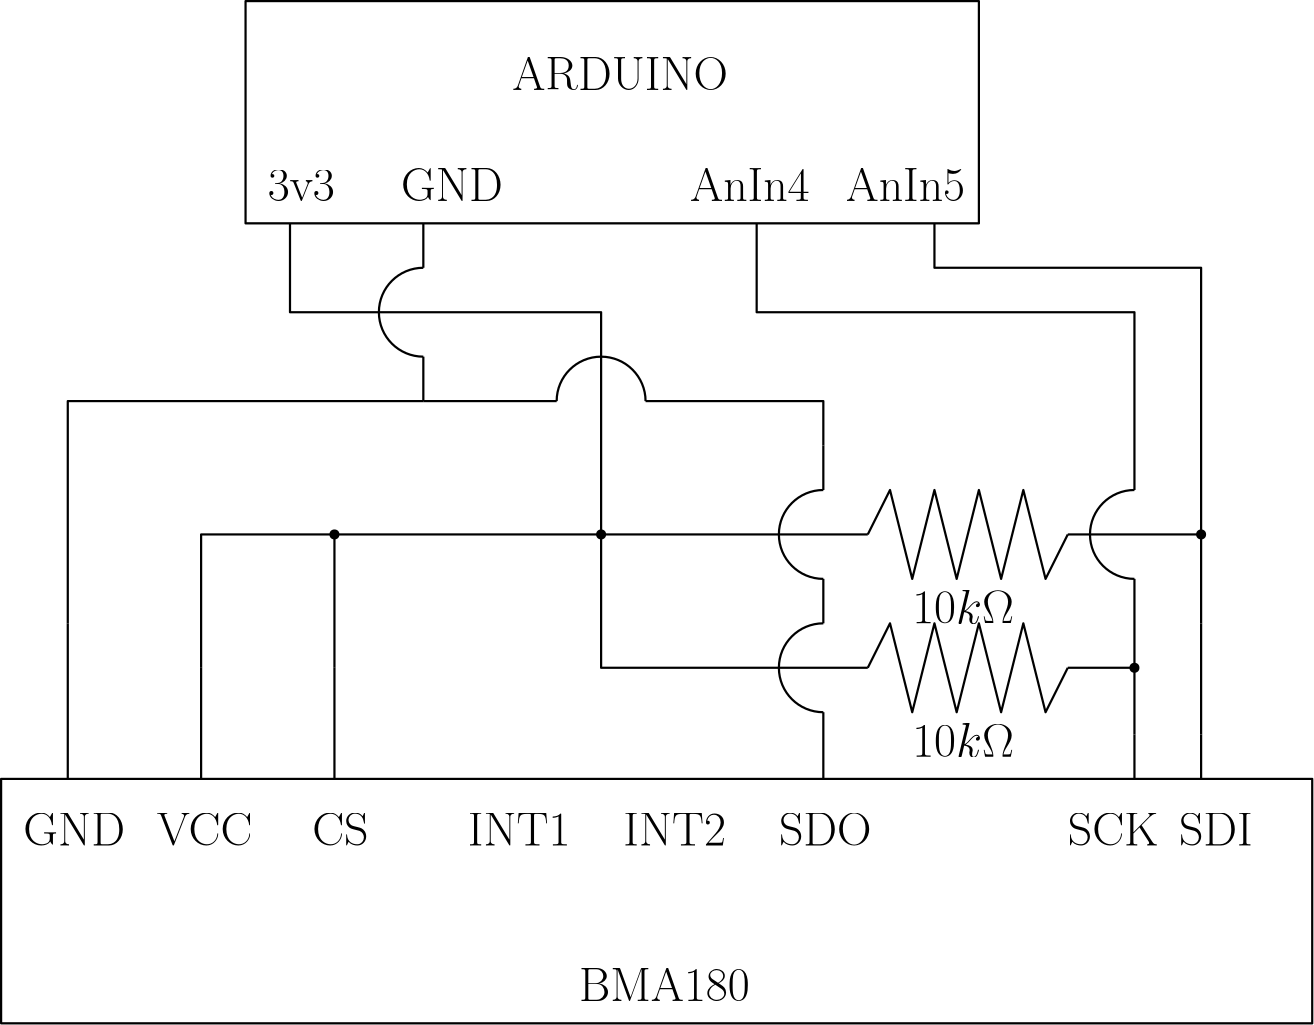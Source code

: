 <?xml version="1.0"?>
<!DOCTYPE ipe SYSTEM "ipe.dtd">
<ipe version="70005" creator="Ipe 7.1.2">
<info created="D:20120809233808" modified="D:20120809234543"/>
<ipestyle name="basic">
<symbol name="arrow/arc(spx)">
<path stroke="sym-stroke" fill="sym-stroke" pen="sym-pen">
0 0 m
-1 0.333 l
-1 -0.333 l
h
</path>
</symbol>
<symbol name="arrow/farc(spx)">
<path stroke="sym-stroke" fill="white" pen="sym-pen">
0 0 m
-1 0.333 l
-1 -0.333 l
h
</path>
</symbol>
<symbol name="mark/circle(sx)" transformations="translations">
<path fill="sym-stroke">
0.6 0 0 0.6 0 0 e
0.4 0 0 0.4 0 0 e
</path>
</symbol>
<symbol name="mark/disk(sx)" transformations="translations">
<path fill="sym-stroke">
0.6 0 0 0.6 0 0 e
</path>
</symbol>
<symbol name="mark/fdisk(sfx)" transformations="translations">
<group>
<path fill="sym-fill">
0.5 0 0 0.5 0 0 e
</path>
<path fill="sym-stroke" fillrule="eofill">
0.6 0 0 0.6 0 0 e
0.4 0 0 0.4 0 0 e
</path>
</group>
</symbol>
<symbol name="mark/box(sx)" transformations="translations">
<path fill="sym-stroke" fillrule="eofill">
-0.6 -0.6 m
0.6 -0.6 l
0.6 0.6 l
-0.6 0.6 l
h
-0.4 -0.4 m
0.4 -0.4 l
0.4 0.4 l
-0.4 0.4 l
h
</path>
</symbol>
<symbol name="mark/square(sx)" transformations="translations">
<path fill="sym-stroke">
-0.6 -0.6 m
0.6 -0.6 l
0.6 0.6 l
-0.6 0.6 l
h
</path>
</symbol>
<symbol name="mark/fsquare(sfx)" transformations="translations">
<group>
<path fill="sym-fill">
-0.5 -0.5 m
0.5 -0.5 l
0.5 0.5 l
-0.5 0.5 l
h
</path>
<path fill="sym-stroke" fillrule="eofill">
-0.6 -0.6 m
0.6 -0.6 l
0.6 0.6 l
-0.6 0.6 l
h
-0.4 -0.4 m
0.4 -0.4 l
0.4 0.4 l
-0.4 0.4 l
h
</path>
</group>
</symbol>
<symbol name="mark/cross(sx)" transformations="translations">
<group>
<path fill="sym-stroke">
-0.43 -0.57 m
0.57 0.43 l
0.43 0.57 l
-0.57 -0.43 l
h
</path>
<path fill="sym-stroke">
-0.43 0.57 m
0.57 -0.43 l
0.43 -0.57 l
-0.57 0.43 l
h
</path>
</group>
</symbol>
<symbol name="arrow/fnormal(spx)">
<path stroke="sym-stroke" fill="white" pen="sym-pen">
0 0 m
-1 0.333 l
-1 -0.333 l
h
</path>
</symbol>
<symbol name="arrow/pointed(spx)">
<path stroke="sym-stroke" fill="sym-stroke" pen="sym-pen">
0 0 m
-1 0.333 l
-0.8 0 l
-1 -0.333 l
h
</path>
</symbol>
<symbol name="arrow/fpointed(spx)">
<path stroke="sym-stroke" fill="white" pen="sym-pen">
0 0 m
-1 0.333 l
-0.8 0 l
-1 -0.333 l
h
</path>
</symbol>
<symbol name="arrow/linear(spx)">
<path stroke="sym-stroke" pen="sym-pen">
-1 0.333 m
0 0 l
-1 -0.333 l
</path>
</symbol>
<symbol name="arrow/fdouble(spx)">
<path stroke="sym-stroke" fill="white" pen="sym-pen">
0 0 m
-1 0.333 l
-1 -0.333 l
h
-1 0 m
-2 0.333 l
-2 -0.333 l
h
</path>
</symbol>
<symbol name="arrow/double(spx)">
<path stroke="sym-stroke" fill="sym-stroke" pen="sym-pen">
0 0 m
-1 0.333 l
-1 -0.333 l
h
-1 0 m
-2 0.333 l
-2 -0.333 l
h
</path>
</symbol>
<pen name="heavier" value="0.8"/>
<pen name="fat" value="1.2"/>
<pen name="ultrafat" value="2"/>
<symbolsize name="large" value="5"/>
<symbolsize name="small" value="2"/>
<symbolsize name="tiny" value="1.1"/>
<arrowsize name="large" value="10"/>
<arrowsize name="small" value="5"/>
<arrowsize name="tiny" value="3"/>
<color name="red" value="1 0 0"/>
<color name="green" value="0 1 0"/>
<color name="blue" value="0 0 1"/>
<color name="yellow" value="1 1 0"/>
<color name="orange" value="1 0.647 0"/>
<color name="gold" value="1 0.843 0"/>
<color name="purple" value="0.627 0.125 0.941"/>
<color name="gray" value="0.745"/>
<color name="brown" value="0.647 0.165 0.165"/>
<color name="navy" value="0 0 0.502"/>
<color name="pink" value="1 0.753 0.796"/>
<color name="seagreen" value="0.18 0.545 0.341"/>
<color name="turquoise" value="0.251 0.878 0.816"/>
<color name="violet" value="0.933 0.51 0.933"/>
<color name="darkblue" value="0 0 0.545"/>
<color name="darkcyan" value="0 0.545 0.545"/>
<color name="darkgray" value="0.663"/>
<color name="darkgreen" value="0 0.392 0"/>
<color name="darkmagenta" value="0.545 0 0.545"/>
<color name="darkorange" value="1 0.549 0"/>
<color name="darkred" value="0.545 0 0"/>
<color name="lightblue" value="0.678 0.847 0.902"/>
<color name="lightcyan" value="0.878 1 1"/>
<color name="lightgray" value="0.827"/>
<color name="lightgreen" value="0.565 0.933 0.565"/>
<color name="lightyellow" value="1 1 0.878"/>
<dashstyle name="dashed" value="[4] 0"/>
<dashstyle name="dotted" value="[1 3] 0"/>
<dashstyle name="dash dotted" value="[4 2 1 2] 0"/>
<dashstyle name="dash dot dotted" value="[4 2 1 2 1 2] 0"/>
<textsize name="large" value="\large"/>
<textsize name="Large" value="\Large"/>
<textsize name="LARGE" value="\LARGE"/>
<textsize name="huge" value="\huge"/>
<textsize name="Huge" value="\Huge"/>
<textsize name="small" value="\small"/>
<textsize name="footnote" value="\footnotesize"/>
<textsize name="tiny" value="\tiny"/>
<textstyle name="center" begin="\begin{center}" end="\end{center}"/>
<textstyle name="itemize" begin="\begin{itemize}" end="\end{itemize}"/>
<textstyle name="item" begin="\begin{itemize}\item{}" end="\end{itemize}"/>
<gridsize name="4 pts" value="4"/>
<gridsize name="8 pts (~3 mm)" value="8"/>
<gridsize name="16 pts (~6 mm)" value="16"/>
<gridsize name="32 pts (~12 mm)" value="32"/>
<gridsize name="10 pts (~3.5 mm)" value="10"/>
<gridsize name="20 pts (~7 mm)" value="20"/>
<gridsize name="14 pts (~5 mm)" value="14"/>
<gridsize name="28 pts (~10 mm)" value="28"/>
<gridsize name="56 pts (~20 mm)" value="56"/>
<anglesize name="90 deg" value="90"/>
<anglesize name="60 deg" value="60"/>
<anglesize name="45 deg" value="45"/>
<anglesize name="30 deg" value="30"/>
<anglesize name="22.5 deg" value="22.5"/>
<tiling name="falling" angle="-60" step="4" width="1"/>
<tiling name="rising" angle="30" step="4" width="1"/>
</ipestyle>
<page>
<layer name="alpha"/>
<view layers="alpha" active="alpha"/>
<path layer="alpha" matrix="1 0 0 1 24 0" stroke="black" pen="heavier">
384 672 m
384 656 l
480 656 l
480 528 l
</path>
<path stroke="black" pen="heavier">
224 672 m
224 656 l
</path>
<path stroke="black" pen="heavier">
224 624 m
224 608 l
</path>
<path stroke="black" pen="heavier">
224 608 m
96 608 l
96 528 l
</path>
<path stroke="black" pen="heavier">
224 608 m
272 608 l
</path>
<path stroke="black" pen="heavier">
304 608 m
368 608 l
368 592 l
</path>
<path matrix="1 0 0 1 0 -16" stroke="black" pen="heavier">
288 576 m
144 576 l
144 528 l
144 528 l
</path>
<path matrix="1 0 0 1 0 -16" stroke="black" pen="heavier">
192 528 m
192 576 l
</path>
<path stroke="black" pen="heavier">
224 656 m
16 0 0 16 224 640 224 624 a
</path>
<path stroke="black" pen="heavier">
304 608 m
16 0 0 16 288 608 272 608 a
</path>
<path matrix="1 0 0 1 16 0" stroke="black" pen="heavier">
352 576 m
16 0 0 16 352 560 352 544 a
</path>
<path matrix="1 0 0 1 16 -48" stroke="black" pen="heavier">
352 576 m
16 0 0 16 352 560 352 544 a
</path>
<path matrix="1 0 0 1 128 0" stroke="black" pen="heavier">
352 576 m
16 0 0 16 352 560 352 544 a
</path>
<path matrix="1 0 0 1 -16 0" stroke="black" pen="heavier">
400 560 m
408 576 l
416 544 l
424 576 l
432 544 l
440 576 l
448 544 l
456 576 l
464 544 l
472 560 l
</path>
<path matrix="1 0 0 1 -16 -48" stroke="black" pen="heavier">
400 560 m
408 576 l
416 544 l
424 576 l
432 544 l
440 576 l
448 544 l
456 576 l
464 544 l
472 560 l
</path>
<path stroke="black" pen="heavier">
288 560 m
384 560 l
</path>
<path stroke="black" pen="heavier">
368 592 m
368 576 l
</path>
<path stroke="black" pen="heavier">
368 544 m
368 528 l
</path>
<path stroke="black" pen="heavier">
344 672 m
344 640 l
480 640 l
480 576 l
</path>
<path stroke="black" pen="heavier">
456 560 m
504 560 l
</path>
<path stroke="black" pen="heavier">
480 544 m
480 512 l
456 512 l
</path>
<path stroke="black" pen="heavier">
480 512 m
480 488 l
480 488 l
</path>
<path stroke="black" pen="heavier">
504 528 m
504 488 l
</path>
<path stroke="black" pen="heavier">
176 672 m
176 640 l
288 640 l
288 512 l
384 512 l
</path>
<use name="mark/disk(sx)" pos="288 560" size="normal" stroke="black"/>
<use name="mark/disk(sx)" pos="504 560" size="normal" stroke="black"/>
<use name="mark/disk(sx)" pos="192 560" size="normal" stroke="black"/>
<use name="mark/disk(sx)" pos="480 512" size="normal" stroke="black"/>
<path stroke="black" pen="heavier">
192 512 m
192 472 l
</path>
<path stroke="black" pen="heavier">
144 512 m
144 472 l
</path>
<path stroke="black" pen="heavier">
96 528 m
96 472 l
</path>
<path stroke="black" pen="heavier" cap="1">
96 472 m
96 472 l
</path>
<path stroke="black" pen="heavier">
368 496 m
368 472 l
</path>
<path stroke="black" pen="heavier">
480 488 m
480 472 l
</path>
<path stroke="black" pen="heavier">
504 488 m
504 472 l
</path>
<text matrix="1 0 0 1 32 8" transformations="translations" pos="224 712" stroke="black" type="label" width="77.718" height="11.761" depth="0" valign="baseline" size="LARGE">ARDUINO</text>
<text transformations="translations" pos="168 680" stroke="black" type="label" width="24.136" height="11.097" depth="0" valign="baseline" size="LARGE">3v3</text>
<text transformations="translations" pos="216 680" stroke="black" type="label" width="36.603" height="11.761" depth="0" valign="baseline" size="LARGE">GND</text>
<text transformations="translations" pos="320 680" stroke="black" type="label" width="43.06" height="11.761" depth="0" valign="baseline" size="LARGE">AnIn4</text>
<text transformations="translations" pos="376 680" stroke="black" type="label" width="43.06" height="11.761" depth="0" valign="baseline" size="LARGE">AnIn5</text>
<text matrix="1 0 0 1 -8 0" transformations="translations" pos="88 448" stroke="black" type="label" width="36.603" height="11.761" depth="0" valign="baseline" size="LARGE">GND</text>
<text matrix="1 0 0 1 -8 0" transformations="translations" pos="136 448" stroke="black" type="label" width="34.472" height="11.761" depth="0" valign="baseline" size="LARGE">VCC</text>
<text transformations="translations" pos="184 448" stroke="black" type="label" width="20.288" height="11.761" depth="0" valign="baseline" size="LARGE">CS</text>
<text transformations="translations" pos="352 448" stroke="black" type="label" width="33.351" height="11.761" depth="0" valign="baseline" size="LARGE">SDO</text>
<text matrix="1 0 0 1 -8 0" transformations="translations" pos="464 448" stroke="black" type="label" width="32.673" height="11.761" depth="0" valign="baseline" size="LARGE">SCK</text>
<text matrix="1 0 0 1 -8 0" transformations="translations" pos="504 448" stroke="black" type="label" width="26.599" height="11.761" depth="0" valign="baseline" size="LARGE">SDI</text>
<text transformations="translations" pos="240 448" stroke="black" type="label" width="36.964" height="11.761" depth="0" valign="baseline" size="LARGE">INT1</text>
<text transformations="translations" pos="296 448" stroke="black" type="label" width="36.964" height="11.761" depth="0" valign="baseline" size="LARGE">INT2</text>
<path stroke="black" pen="heavier">
72 472 m
72 384 l
544 384 l
544 472 l
h
</path>
<text matrix="1 0 0 1 0 -56" transformations="translations" pos="400 584" stroke="black" type="label" width="36.628" height="11.955" depth="0" valign="baseline" size="LARGE">$10 k\Omega$</text>
<text matrix="1 0 0 1 0 -104" transformations="translations" pos="400 584" stroke="black" type="label" width="36.628" height="11.955" depth="0" valign="baseline" size="LARGE">$10 k\Omega$</text>
<path stroke="black" pen="heavier">
160 752 m
160 672 l
424 672 l
424 752 l
h
</path>
<text matrix="1 0 0 1 32 0" transformations="translations" pos="248 392" stroke="black" type="label" width="61.52" height="11.761" depth="0" valign="baseline" size="LARGE">BMA180</text>
</page>
</ipe>
